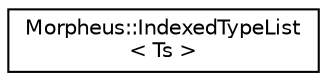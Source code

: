 digraph "Graphical Class Hierarchy"
{
 // LATEX_PDF_SIZE
  edge [fontname="Helvetica",fontsize="10",labelfontname="Helvetica",labelfontsize="10"];
  node [fontname="Helvetica",fontsize="10",shape=record];
  rankdir="LR";
  Node0 [label="Morpheus::IndexedTypeList\l\< Ts \>",height=0.2,width=0.4,color="black", fillcolor="white", style="filled",URL="$structMorpheus_1_1IndexedTypeList.html",tooltip="Compile-time type list with indexed access."];
}

